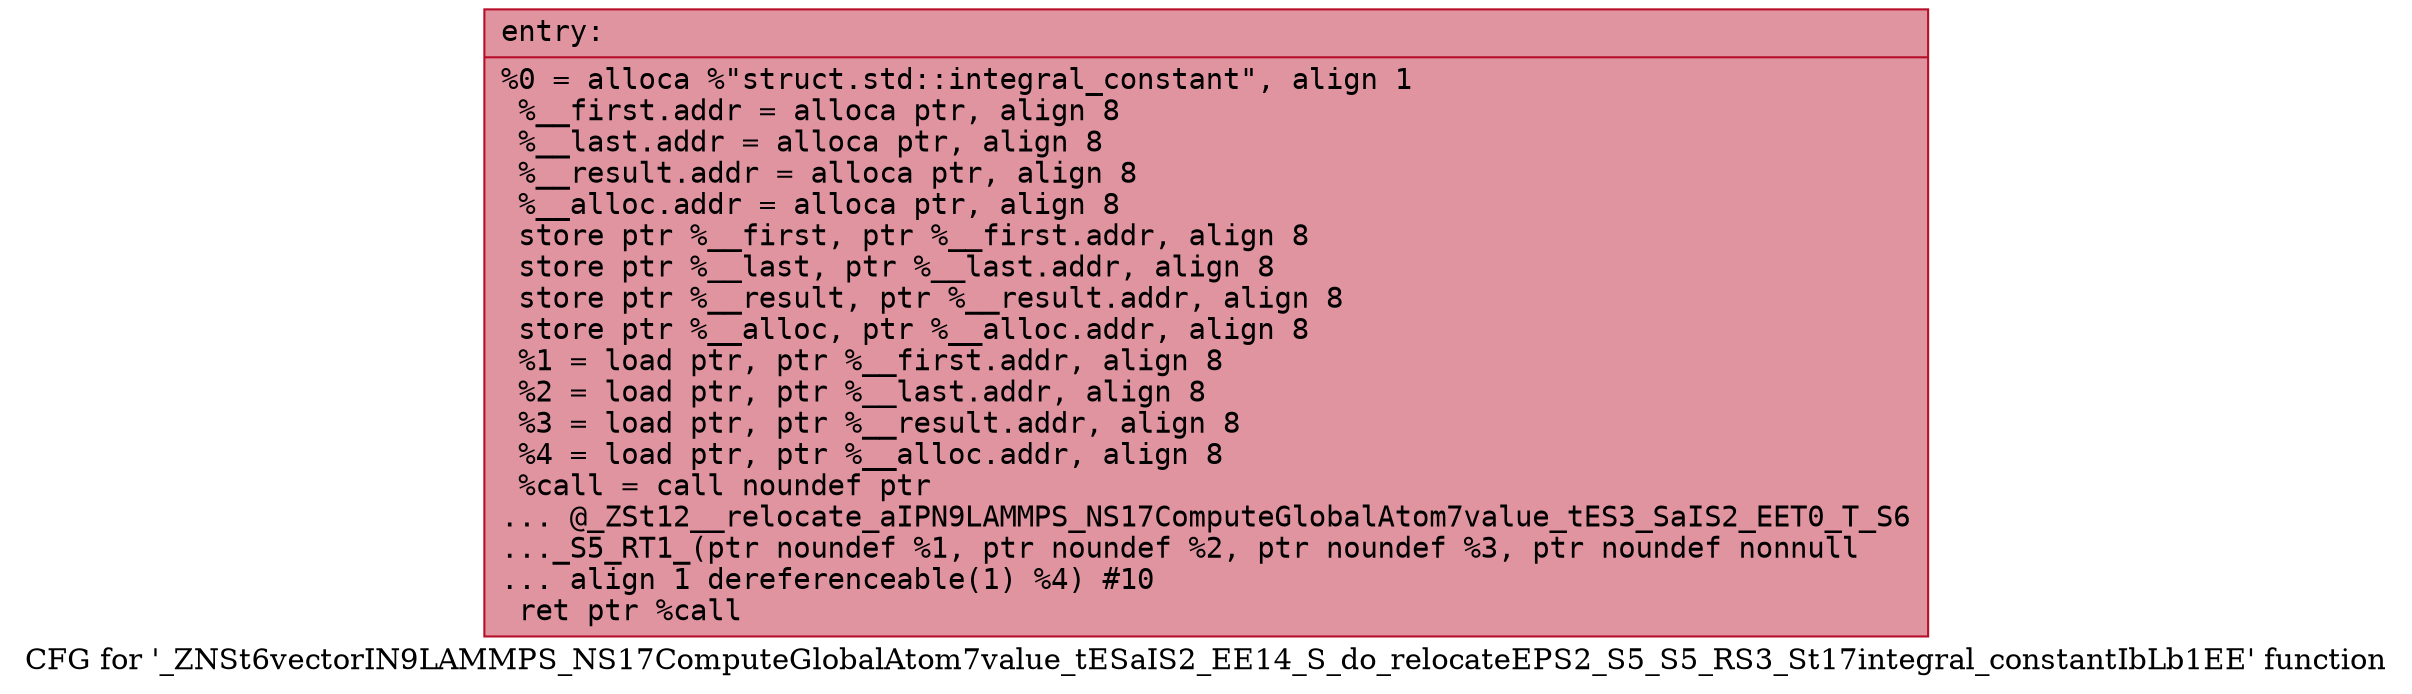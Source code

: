 digraph "CFG for '_ZNSt6vectorIN9LAMMPS_NS17ComputeGlobalAtom7value_tESaIS2_EE14_S_do_relocateEPS2_S5_S5_RS3_St17integral_constantIbLb1EE' function" {
	label="CFG for '_ZNSt6vectorIN9LAMMPS_NS17ComputeGlobalAtom7value_tESaIS2_EE14_S_do_relocateEPS2_S5_S5_RS3_St17integral_constantIbLb1EE' function";

	Node0x56131ec13d90 [shape=record,color="#b70d28ff", style=filled, fillcolor="#b70d2870" fontname="Courier",label="{entry:\l|  %0 = alloca %\"struct.std::integral_constant\", align 1\l  %__first.addr = alloca ptr, align 8\l  %__last.addr = alloca ptr, align 8\l  %__result.addr = alloca ptr, align 8\l  %__alloc.addr = alloca ptr, align 8\l  store ptr %__first, ptr %__first.addr, align 8\l  store ptr %__last, ptr %__last.addr, align 8\l  store ptr %__result, ptr %__result.addr, align 8\l  store ptr %__alloc, ptr %__alloc.addr, align 8\l  %1 = load ptr, ptr %__first.addr, align 8\l  %2 = load ptr, ptr %__last.addr, align 8\l  %3 = load ptr, ptr %__result.addr, align 8\l  %4 = load ptr, ptr %__alloc.addr, align 8\l  %call = call noundef ptr\l... @_ZSt12__relocate_aIPN9LAMMPS_NS17ComputeGlobalAtom7value_tES3_SaIS2_EET0_T_S6\l..._S5_RT1_(ptr noundef %1, ptr noundef %2, ptr noundef %3, ptr noundef nonnull\l... align 1 dereferenceable(1) %4) #10\l  ret ptr %call\l}"];
}
